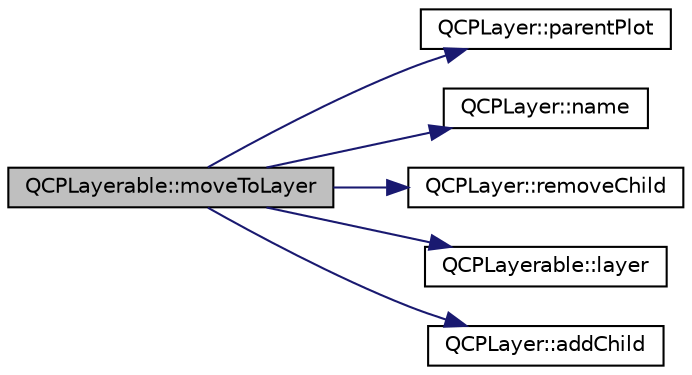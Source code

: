 digraph "QCPLayerable::moveToLayer"
{
  edge [fontname="Helvetica",fontsize="10",labelfontname="Helvetica",labelfontsize="10"];
  node [fontname="Helvetica",fontsize="10",shape=record];
  rankdir="LR";
  Node141 [label="QCPLayerable::moveToLayer",height=0.2,width=0.4,color="black", fillcolor="grey75", style="filled", fontcolor="black"];
  Node141 -> Node142 [color="midnightblue",fontsize="10",style="solid",fontname="Helvetica"];
  Node142 [label="QCPLayer::parentPlot",height=0.2,width=0.4,color="black", fillcolor="white", style="filled",URL="$class_q_c_p_layer.html#a5520019787482e13857ebe631c27c3fa"];
  Node141 -> Node143 [color="midnightblue",fontsize="10",style="solid",fontname="Helvetica"];
  Node143 [label="QCPLayer::name",height=0.2,width=0.4,color="black", fillcolor="white", style="filled",URL="$class_q_c_p_layer.html#a37806f662b50b588fb1029a14fc5ef50"];
  Node141 -> Node144 [color="midnightblue",fontsize="10",style="solid",fontname="Helvetica"];
  Node144 [label="QCPLayer::removeChild",height=0.2,width=0.4,color="black", fillcolor="white", style="filled",URL="$class_q_c_p_layer.html#ac2f64ac7761650582d968d86670ef362"];
  Node141 -> Node145 [color="midnightblue",fontsize="10",style="solid",fontname="Helvetica"];
  Node145 [label="QCPLayerable::layer",height=0.2,width=0.4,color="black", fillcolor="white", style="filled",URL="$class_q_c_p_layerable.html#a5ff4862e8c784c9f5986dbc1533ba2a4"];
  Node141 -> Node146 [color="midnightblue",fontsize="10",style="solid",fontname="Helvetica"];
  Node146 [label="QCPLayer::addChild",height=0.2,width=0.4,color="black", fillcolor="white", style="filled",URL="$class_q_c_p_layer.html#a57ce5e49364aa9122276d5df3b4a0ddc"];
}
